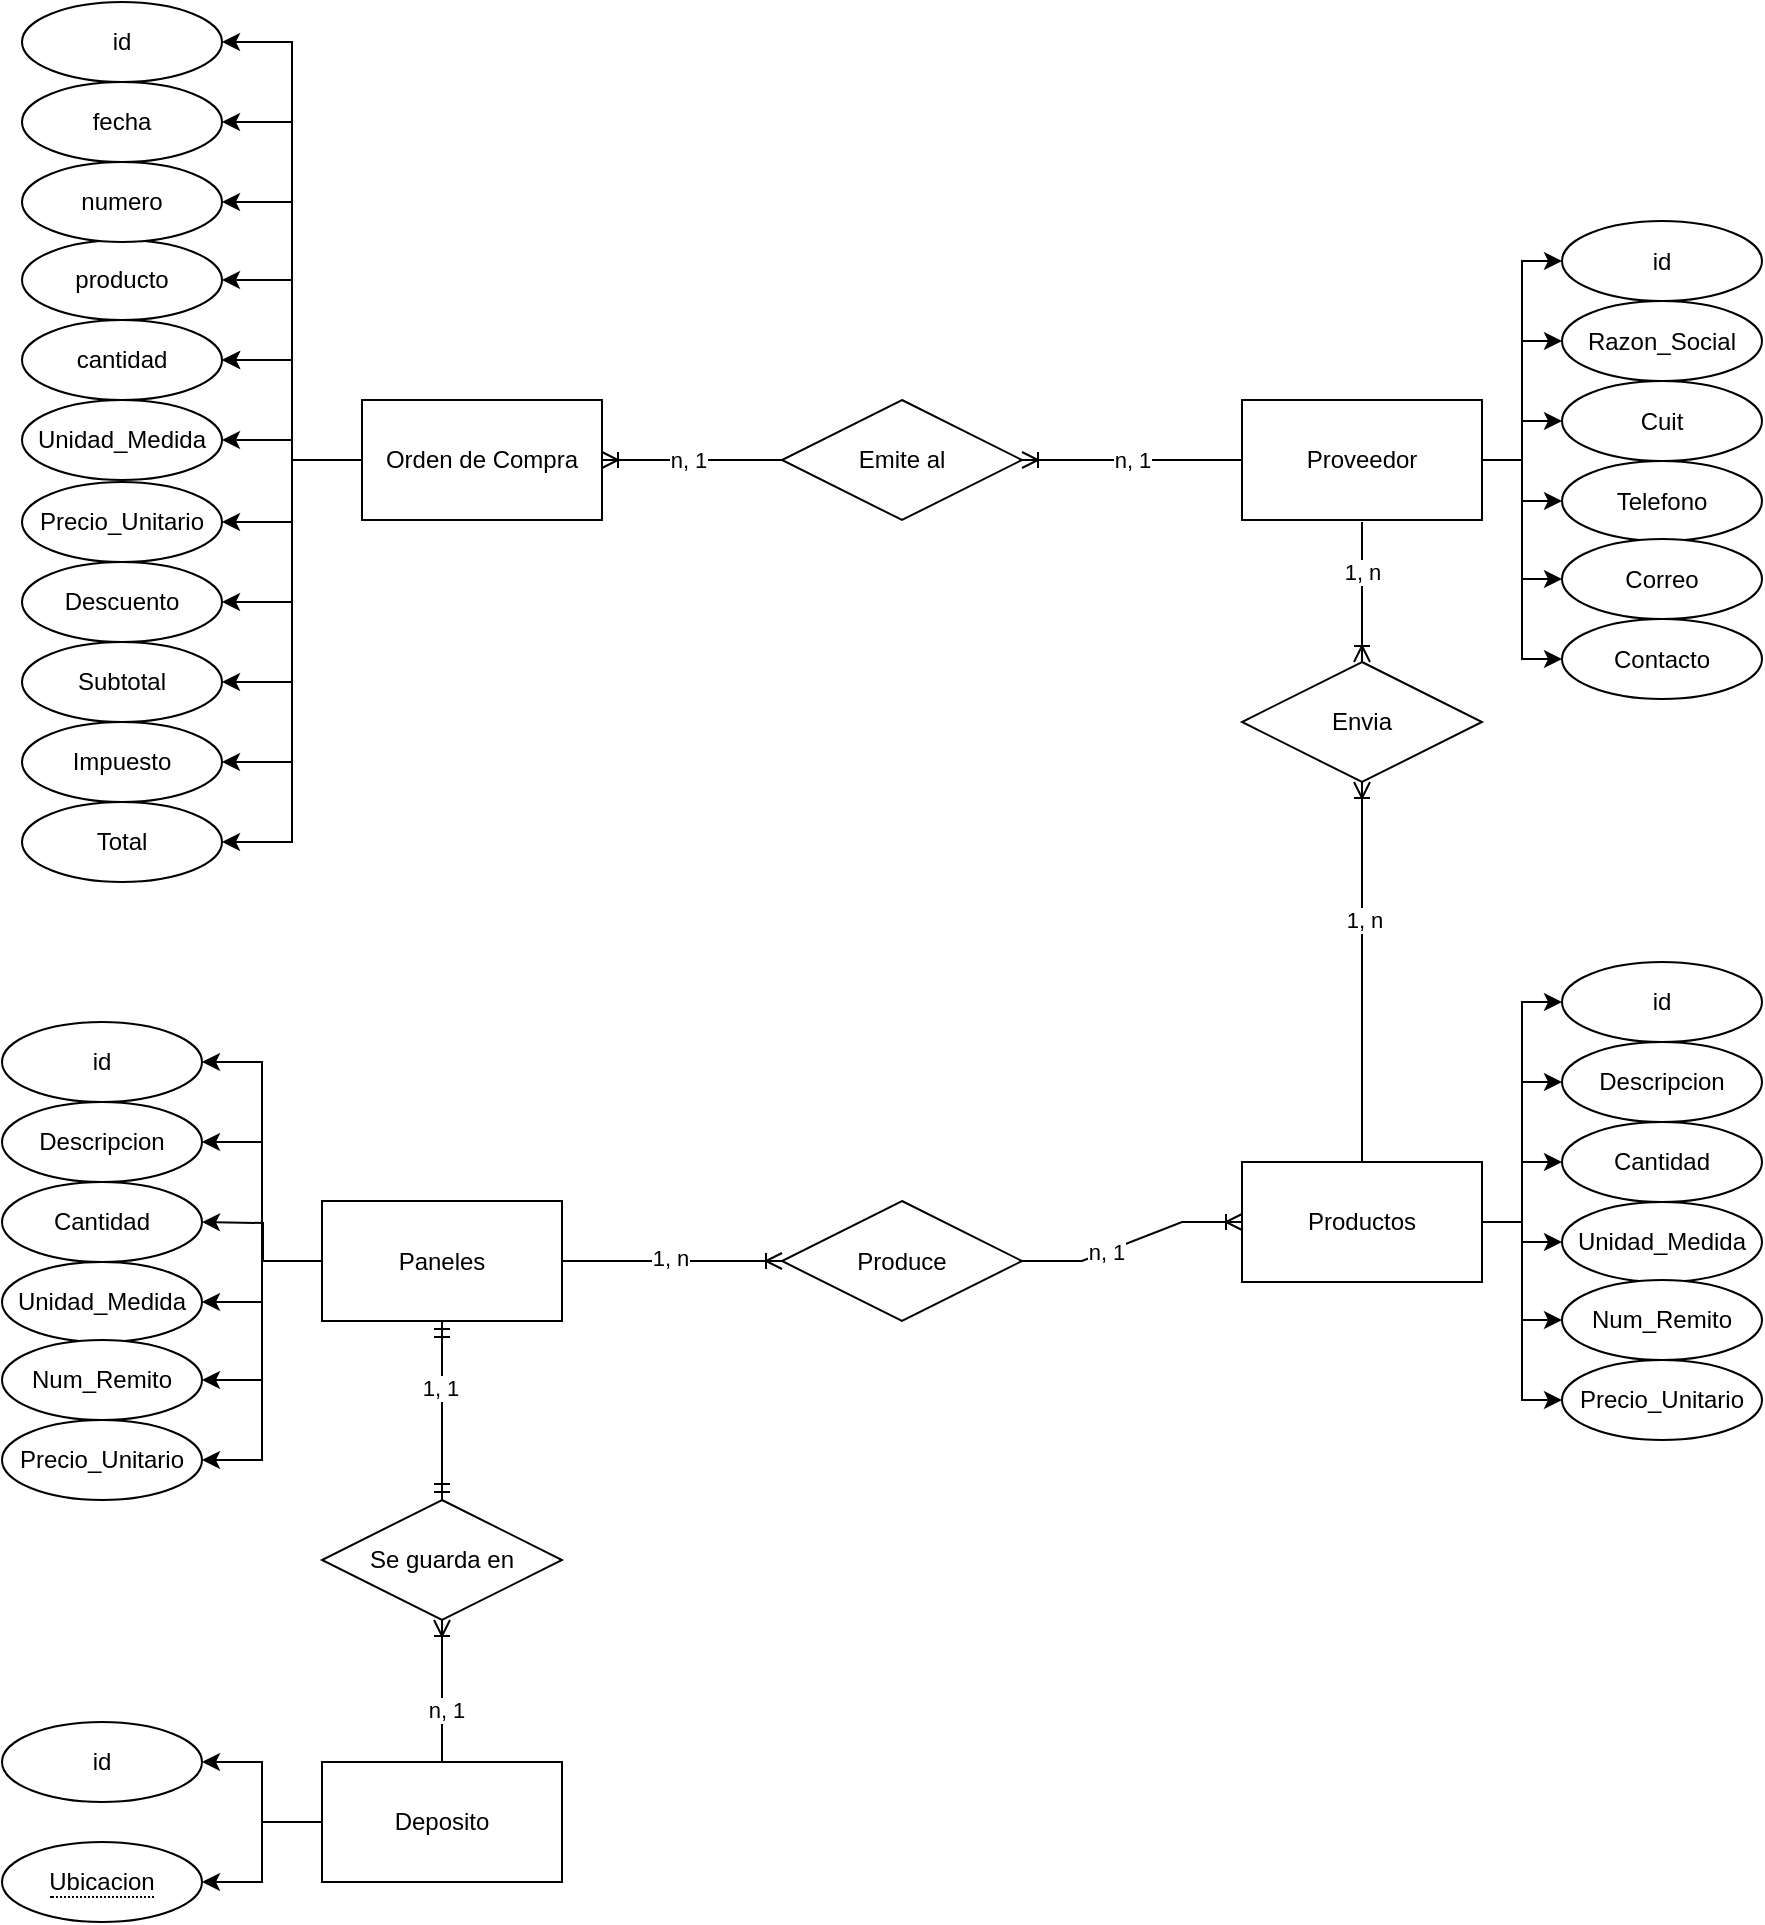 <mxfile version="20.7.4" type="github">
  <diagram id="R2lEEEUBdFMjLlhIrx00" name="Page-1">
    <mxGraphModel dx="1970" dy="1495" grid="1" gridSize="10" guides="1" tooltips="1" connect="1" arrows="1" fold="1" page="1" pageScale="1" pageWidth="850" pageHeight="1100" math="0" shadow="0" extFonts="Permanent Marker^https://fonts.googleapis.com/css?family=Permanent+Marker">
      <root>
        <mxCell id="0" />
        <mxCell id="1" parent="0" />
        <mxCell id="2aTZHR3uuoZx_ym8PjhI-18" value="" style="edgeStyle=orthogonalEdgeStyle;rounded=0;orthogonalLoop=1;jettySize=auto;html=1;" edge="1" parent="1" source="2aTZHR3uuoZx_ym8PjhI-1" target="2aTZHR3uuoZx_ym8PjhI-12">
          <mxGeometry relative="1" as="geometry" />
        </mxCell>
        <mxCell id="2aTZHR3uuoZx_ym8PjhI-20" value="" style="edgeStyle=orthogonalEdgeStyle;rounded=0;orthogonalLoop=1;jettySize=auto;html=1;" edge="1" parent="1" source="2aTZHR3uuoZx_ym8PjhI-1" target="2aTZHR3uuoZx_ym8PjhI-12">
          <mxGeometry relative="1" as="geometry" />
        </mxCell>
        <mxCell id="2aTZHR3uuoZx_ym8PjhI-21" style="edgeStyle=orthogonalEdgeStyle;rounded=0;orthogonalLoop=1;jettySize=auto;html=1;" edge="1" parent="1" source="2aTZHR3uuoZx_ym8PjhI-1" target="2aTZHR3uuoZx_ym8PjhI-11">
          <mxGeometry relative="1" as="geometry" />
        </mxCell>
        <mxCell id="2aTZHR3uuoZx_ym8PjhI-22" style="edgeStyle=orthogonalEdgeStyle;rounded=0;orthogonalLoop=1;jettySize=auto;html=1;" edge="1" parent="1" source="2aTZHR3uuoZx_ym8PjhI-1" target="2aTZHR3uuoZx_ym8PjhI-10">
          <mxGeometry relative="1" as="geometry" />
        </mxCell>
        <mxCell id="2aTZHR3uuoZx_ym8PjhI-23" style="edgeStyle=orthogonalEdgeStyle;rounded=0;orthogonalLoop=1;jettySize=auto;html=1;entryX=1;entryY=0.5;entryDx=0;entryDy=0;" edge="1" parent="1" source="2aTZHR3uuoZx_ym8PjhI-1" target="2aTZHR3uuoZx_ym8PjhI-9">
          <mxGeometry relative="1" as="geometry" />
        </mxCell>
        <mxCell id="2aTZHR3uuoZx_ym8PjhI-24" style="edgeStyle=orthogonalEdgeStyle;rounded=0;orthogonalLoop=1;jettySize=auto;html=1;entryX=1;entryY=0.5;entryDx=0;entryDy=0;" edge="1" parent="1" source="2aTZHR3uuoZx_ym8PjhI-1" target="2aTZHR3uuoZx_ym8PjhI-14">
          <mxGeometry relative="1" as="geometry" />
        </mxCell>
        <mxCell id="2aTZHR3uuoZx_ym8PjhI-25" style="edgeStyle=orthogonalEdgeStyle;rounded=0;orthogonalLoop=1;jettySize=auto;html=1;entryX=1;entryY=0.5;entryDx=0;entryDy=0;" edge="1" parent="1" source="2aTZHR3uuoZx_ym8PjhI-1" target="2aTZHR3uuoZx_ym8PjhI-15">
          <mxGeometry relative="1" as="geometry" />
        </mxCell>
        <mxCell id="2aTZHR3uuoZx_ym8PjhI-33" style="edgeStyle=orthogonalEdgeStyle;rounded=0;orthogonalLoop=1;jettySize=auto;html=1;entryX=1;entryY=0.5;entryDx=0;entryDy=0;" edge="1" parent="1" source="2aTZHR3uuoZx_ym8PjhI-1" target="2aTZHR3uuoZx_ym8PjhI-31">
          <mxGeometry relative="1" as="geometry" />
        </mxCell>
        <mxCell id="2aTZHR3uuoZx_ym8PjhI-34" style="edgeStyle=orthogonalEdgeStyle;rounded=0;orthogonalLoop=1;jettySize=auto;html=1;entryX=1;entryY=0.5;entryDx=0;entryDy=0;" edge="1" parent="1" source="2aTZHR3uuoZx_ym8PjhI-1" target="2aTZHR3uuoZx_ym8PjhI-28">
          <mxGeometry relative="1" as="geometry" />
        </mxCell>
        <mxCell id="2aTZHR3uuoZx_ym8PjhI-35" style="edgeStyle=orthogonalEdgeStyle;rounded=0;orthogonalLoop=1;jettySize=auto;html=1;entryX=1;entryY=0.5;entryDx=0;entryDy=0;" edge="1" parent="1" source="2aTZHR3uuoZx_ym8PjhI-1" target="2aTZHR3uuoZx_ym8PjhI-30">
          <mxGeometry relative="1" as="geometry" />
        </mxCell>
        <mxCell id="2aTZHR3uuoZx_ym8PjhI-36" style="edgeStyle=orthogonalEdgeStyle;rounded=0;orthogonalLoop=1;jettySize=auto;html=1;entryX=1;entryY=0.5;entryDx=0;entryDy=0;" edge="1" parent="1" source="2aTZHR3uuoZx_ym8PjhI-1" target="2aTZHR3uuoZx_ym8PjhI-32">
          <mxGeometry relative="1" as="geometry" />
        </mxCell>
        <mxCell id="2aTZHR3uuoZx_ym8PjhI-38" style="edgeStyle=orthogonalEdgeStyle;rounded=0;orthogonalLoop=1;jettySize=auto;html=1;entryX=1;entryY=0.5;entryDx=0;entryDy=0;" edge="1" parent="1" source="2aTZHR3uuoZx_ym8PjhI-1" target="2aTZHR3uuoZx_ym8PjhI-37">
          <mxGeometry relative="1" as="geometry" />
        </mxCell>
        <mxCell id="2aTZHR3uuoZx_ym8PjhI-1" value="Orden de Compra" style="rounded=0;whiteSpace=wrap;html=1;" vertex="1" parent="1">
          <mxGeometry x="150" y="109" width="120" height="60" as="geometry" />
        </mxCell>
        <mxCell id="2aTZHR3uuoZx_ym8PjhI-45" style="edgeStyle=orthogonalEdgeStyle;rounded=0;orthogonalLoop=1;jettySize=auto;html=1;entryX=0;entryY=0.5;entryDx=0;entryDy=0;" edge="1" parent="1" source="2aTZHR3uuoZx_ym8PjhI-6" target="2aTZHR3uuoZx_ym8PjhI-39">
          <mxGeometry relative="1" as="geometry" />
        </mxCell>
        <mxCell id="2aTZHR3uuoZx_ym8PjhI-46" style="edgeStyle=orthogonalEdgeStyle;rounded=0;orthogonalLoop=1;jettySize=auto;html=1;entryX=0;entryY=0.5;entryDx=0;entryDy=0;" edge="1" parent="1" source="2aTZHR3uuoZx_ym8PjhI-6" target="2aTZHR3uuoZx_ym8PjhI-40">
          <mxGeometry relative="1" as="geometry" />
        </mxCell>
        <mxCell id="2aTZHR3uuoZx_ym8PjhI-47" style="edgeStyle=orthogonalEdgeStyle;rounded=0;orthogonalLoop=1;jettySize=auto;html=1;" edge="1" parent="1" source="2aTZHR3uuoZx_ym8PjhI-6" target="2aTZHR3uuoZx_ym8PjhI-41">
          <mxGeometry relative="1" as="geometry" />
        </mxCell>
        <mxCell id="2aTZHR3uuoZx_ym8PjhI-48" style="edgeStyle=orthogonalEdgeStyle;rounded=0;orthogonalLoop=1;jettySize=auto;html=1;entryX=0;entryY=0.5;entryDx=0;entryDy=0;" edge="1" parent="1" source="2aTZHR3uuoZx_ym8PjhI-6" target="2aTZHR3uuoZx_ym8PjhI-42">
          <mxGeometry relative="1" as="geometry" />
        </mxCell>
        <mxCell id="2aTZHR3uuoZx_ym8PjhI-49" style="edgeStyle=orthogonalEdgeStyle;rounded=0;orthogonalLoop=1;jettySize=auto;html=1;entryX=0;entryY=0.5;entryDx=0;entryDy=0;" edge="1" parent="1" source="2aTZHR3uuoZx_ym8PjhI-6" target="2aTZHR3uuoZx_ym8PjhI-43">
          <mxGeometry relative="1" as="geometry" />
        </mxCell>
        <mxCell id="2aTZHR3uuoZx_ym8PjhI-50" style="edgeStyle=orthogonalEdgeStyle;rounded=0;orthogonalLoop=1;jettySize=auto;html=1;entryX=0;entryY=0.5;entryDx=0;entryDy=0;" edge="1" parent="1" source="2aTZHR3uuoZx_ym8PjhI-6" target="2aTZHR3uuoZx_ym8PjhI-44">
          <mxGeometry relative="1" as="geometry" />
        </mxCell>
        <mxCell id="2aTZHR3uuoZx_ym8PjhI-6" value="Proveedor" style="rounded=0;whiteSpace=wrap;html=1;" vertex="1" parent="1">
          <mxGeometry x="590" y="109" width="120" height="60" as="geometry" />
        </mxCell>
        <mxCell id="2aTZHR3uuoZx_ym8PjhI-58" style="edgeStyle=orthogonalEdgeStyle;rounded=0;orthogonalLoop=1;jettySize=auto;html=1;entryX=0;entryY=0.5;entryDx=0;entryDy=0;" edge="1" parent="1" source="2aTZHR3uuoZx_ym8PjhI-7" target="2aTZHR3uuoZx_ym8PjhI-52">
          <mxGeometry relative="1" as="geometry" />
        </mxCell>
        <mxCell id="2aTZHR3uuoZx_ym8PjhI-59" style="edgeStyle=orthogonalEdgeStyle;rounded=0;orthogonalLoop=1;jettySize=auto;html=1;entryX=0;entryY=0.5;entryDx=0;entryDy=0;" edge="1" parent="1" source="2aTZHR3uuoZx_ym8PjhI-7" target="2aTZHR3uuoZx_ym8PjhI-53">
          <mxGeometry relative="1" as="geometry" />
        </mxCell>
        <mxCell id="2aTZHR3uuoZx_ym8PjhI-60" style="edgeStyle=orthogonalEdgeStyle;rounded=0;orthogonalLoop=1;jettySize=auto;html=1;entryX=0;entryY=0.5;entryDx=0;entryDy=0;" edge="1" parent="1" source="2aTZHR3uuoZx_ym8PjhI-7" target="2aTZHR3uuoZx_ym8PjhI-54">
          <mxGeometry relative="1" as="geometry" />
        </mxCell>
        <mxCell id="2aTZHR3uuoZx_ym8PjhI-61" style="edgeStyle=orthogonalEdgeStyle;rounded=0;orthogonalLoop=1;jettySize=auto;html=1;entryX=0;entryY=0.5;entryDx=0;entryDy=0;" edge="1" parent="1" source="2aTZHR3uuoZx_ym8PjhI-7" target="2aTZHR3uuoZx_ym8PjhI-55">
          <mxGeometry relative="1" as="geometry" />
        </mxCell>
        <mxCell id="2aTZHR3uuoZx_ym8PjhI-62" style="edgeStyle=orthogonalEdgeStyle;rounded=0;orthogonalLoop=1;jettySize=auto;html=1;entryX=0;entryY=0.5;entryDx=0;entryDy=0;" edge="1" parent="1" source="2aTZHR3uuoZx_ym8PjhI-7" target="2aTZHR3uuoZx_ym8PjhI-56">
          <mxGeometry relative="1" as="geometry" />
        </mxCell>
        <mxCell id="2aTZHR3uuoZx_ym8PjhI-63" style="edgeStyle=orthogonalEdgeStyle;rounded=0;orthogonalLoop=1;jettySize=auto;html=1;entryX=0;entryY=0.5;entryDx=0;entryDy=0;" edge="1" parent="1" source="2aTZHR3uuoZx_ym8PjhI-7" target="2aTZHR3uuoZx_ym8PjhI-57">
          <mxGeometry relative="1" as="geometry" />
        </mxCell>
        <mxCell id="2aTZHR3uuoZx_ym8PjhI-7" value="Productos" style="rounded=0;whiteSpace=wrap;html=1;" vertex="1" parent="1">
          <mxGeometry x="590" y="490" width="120" height="60" as="geometry" />
        </mxCell>
        <mxCell id="2aTZHR3uuoZx_ym8PjhI-121" style="edgeStyle=orthogonalEdgeStyle;rounded=0;orthogonalLoop=1;jettySize=auto;html=1;entryX=1;entryY=0.5;entryDx=0;entryDy=0;" edge="1" parent="1" source="2aTZHR3uuoZx_ym8PjhI-8" target="2aTZHR3uuoZx_ym8PjhI-95">
          <mxGeometry relative="1" as="geometry" />
        </mxCell>
        <mxCell id="2aTZHR3uuoZx_ym8PjhI-122" style="edgeStyle=orthogonalEdgeStyle;rounded=0;orthogonalLoop=1;jettySize=auto;html=1;entryX=1;entryY=0.5;entryDx=0;entryDy=0;" edge="1" parent="1" source="2aTZHR3uuoZx_ym8PjhI-8" target="2aTZHR3uuoZx_ym8PjhI-96">
          <mxGeometry relative="1" as="geometry" />
        </mxCell>
        <mxCell id="2aTZHR3uuoZx_ym8PjhI-123" style="edgeStyle=orthogonalEdgeStyle;rounded=0;orthogonalLoop=1;jettySize=auto;html=1;" edge="1" parent="1" source="2aTZHR3uuoZx_ym8PjhI-8">
          <mxGeometry relative="1" as="geometry">
            <mxPoint x="70" y="520" as="targetPoint" />
          </mxGeometry>
        </mxCell>
        <mxCell id="2aTZHR3uuoZx_ym8PjhI-124" style="edgeStyle=orthogonalEdgeStyle;rounded=0;orthogonalLoop=1;jettySize=auto;html=1;entryX=1;entryY=0.5;entryDx=0;entryDy=0;" edge="1" parent="1" source="2aTZHR3uuoZx_ym8PjhI-8" target="2aTZHR3uuoZx_ym8PjhI-98">
          <mxGeometry relative="1" as="geometry" />
        </mxCell>
        <mxCell id="2aTZHR3uuoZx_ym8PjhI-125" style="edgeStyle=orthogonalEdgeStyle;rounded=0;orthogonalLoop=1;jettySize=auto;html=1;entryX=1;entryY=0.5;entryDx=0;entryDy=0;" edge="1" parent="1" source="2aTZHR3uuoZx_ym8PjhI-8" target="2aTZHR3uuoZx_ym8PjhI-99">
          <mxGeometry relative="1" as="geometry" />
        </mxCell>
        <mxCell id="2aTZHR3uuoZx_ym8PjhI-126" style="edgeStyle=orthogonalEdgeStyle;rounded=0;orthogonalLoop=1;jettySize=auto;html=1;entryX=1;entryY=0.5;entryDx=0;entryDy=0;" edge="1" parent="1" source="2aTZHR3uuoZx_ym8PjhI-8" target="2aTZHR3uuoZx_ym8PjhI-100">
          <mxGeometry relative="1" as="geometry" />
        </mxCell>
        <mxCell id="2aTZHR3uuoZx_ym8PjhI-8" value="Paneles" style="rounded=0;whiteSpace=wrap;html=1;" vertex="1" parent="1">
          <mxGeometry x="130" y="509.5" width="120" height="60" as="geometry" />
        </mxCell>
        <mxCell id="2aTZHR3uuoZx_ym8PjhI-9" value="Descuento" style="ellipse;whiteSpace=wrap;html=1;align=center;" vertex="1" parent="1">
          <mxGeometry x="-20" y="190" width="100" height="40" as="geometry" />
        </mxCell>
        <mxCell id="2aTZHR3uuoZx_ym8PjhI-10" value="Precio_Unitario" style="ellipse;whiteSpace=wrap;html=1;align=center;" vertex="1" parent="1">
          <mxGeometry x="-20" y="150" width="100" height="40" as="geometry" />
        </mxCell>
        <mxCell id="2aTZHR3uuoZx_ym8PjhI-11" value="Unidad_Medida" style="ellipse;whiteSpace=wrap;html=1;align=center;" vertex="1" parent="1">
          <mxGeometry x="-20" y="109" width="100" height="40" as="geometry" />
        </mxCell>
        <mxCell id="2aTZHR3uuoZx_ym8PjhI-12" value="cantidad" style="ellipse;whiteSpace=wrap;html=1;align=center;" vertex="1" parent="1">
          <mxGeometry x="-20" y="69" width="100" height="40" as="geometry" />
        </mxCell>
        <mxCell id="2aTZHR3uuoZx_ym8PjhI-13" value="Emite al" style="shape=rhombus;perimeter=rhombusPerimeter;whiteSpace=wrap;html=1;align=center;" vertex="1" parent="1">
          <mxGeometry x="360" y="109" width="120" height="60" as="geometry" />
        </mxCell>
        <mxCell id="2aTZHR3uuoZx_ym8PjhI-14" value="Subtotal" style="ellipse;whiteSpace=wrap;html=1;align=center;" vertex="1" parent="1">
          <mxGeometry x="-20" y="230" width="100" height="40" as="geometry" />
        </mxCell>
        <mxCell id="2aTZHR3uuoZx_ym8PjhI-15" value="producto" style="ellipse;whiteSpace=wrap;html=1;align=center;" vertex="1" parent="1">
          <mxGeometry x="-20" y="29" width="100" height="40" as="geometry" />
        </mxCell>
        <mxCell id="2aTZHR3uuoZx_ym8PjhI-28" value="numero" style="ellipse;whiteSpace=wrap;html=1;align=center;" vertex="1" parent="1">
          <mxGeometry x="-20" y="-10" width="100" height="40" as="geometry" />
        </mxCell>
        <mxCell id="2aTZHR3uuoZx_ym8PjhI-30" value="fecha" style="ellipse;whiteSpace=wrap;html=1;align=center;" vertex="1" parent="1">
          <mxGeometry x="-20" y="-50" width="100" height="40" as="geometry" />
        </mxCell>
        <mxCell id="2aTZHR3uuoZx_ym8PjhI-31" value="Impuesto" style="ellipse;whiteSpace=wrap;html=1;align=center;" vertex="1" parent="1">
          <mxGeometry x="-20" y="270" width="100" height="40" as="geometry" />
        </mxCell>
        <mxCell id="2aTZHR3uuoZx_ym8PjhI-32" value="id" style="ellipse;whiteSpace=wrap;html=1;align=center;" vertex="1" parent="1">
          <mxGeometry x="-20" y="-90" width="100" height="40" as="geometry" />
        </mxCell>
        <mxCell id="2aTZHR3uuoZx_ym8PjhI-37" value="Total" style="ellipse;whiteSpace=wrap;html=1;align=center;" vertex="1" parent="1">
          <mxGeometry x="-20" y="310" width="100" height="40" as="geometry" />
        </mxCell>
        <mxCell id="2aTZHR3uuoZx_ym8PjhI-39" value="id" style="ellipse;whiteSpace=wrap;html=1;align=center;" vertex="1" parent="1">
          <mxGeometry x="750" y="19.5" width="100" height="40" as="geometry" />
        </mxCell>
        <mxCell id="2aTZHR3uuoZx_ym8PjhI-40" value="Razon_Social" style="ellipse;whiteSpace=wrap;html=1;align=center;" vertex="1" parent="1">
          <mxGeometry x="750" y="59.5" width="100" height="40" as="geometry" />
        </mxCell>
        <mxCell id="2aTZHR3uuoZx_ym8PjhI-41" value="Cuit" style="ellipse;whiteSpace=wrap;html=1;align=center;" vertex="1" parent="1">
          <mxGeometry x="750" y="99.5" width="100" height="40" as="geometry" />
        </mxCell>
        <mxCell id="2aTZHR3uuoZx_ym8PjhI-42" value="Telefono" style="ellipse;whiteSpace=wrap;html=1;align=center;" vertex="1" parent="1">
          <mxGeometry x="750" y="139.5" width="100" height="40" as="geometry" />
        </mxCell>
        <mxCell id="2aTZHR3uuoZx_ym8PjhI-43" value="Correo" style="ellipse;whiteSpace=wrap;html=1;align=center;" vertex="1" parent="1">
          <mxGeometry x="750" y="178.5" width="100" height="40" as="geometry" />
        </mxCell>
        <mxCell id="2aTZHR3uuoZx_ym8PjhI-44" value="Contacto" style="ellipse;whiteSpace=wrap;html=1;align=center;" vertex="1" parent="1">
          <mxGeometry x="750" y="218.5" width="100" height="40" as="geometry" />
        </mxCell>
        <mxCell id="2aTZHR3uuoZx_ym8PjhI-51" value="Envia" style="shape=rhombus;perimeter=rhombusPerimeter;whiteSpace=wrap;html=1;align=center;" vertex="1" parent="1">
          <mxGeometry x="590" y="240" width="120" height="60" as="geometry" />
        </mxCell>
        <mxCell id="2aTZHR3uuoZx_ym8PjhI-74" value="" style="edgeStyle=entityRelationEdgeStyle;fontSize=12;html=1;endArrow=ERoneToMany;rounded=0;exitX=0;exitY=0.5;exitDx=0;exitDy=0;entryX=1;entryY=0.5;entryDx=0;entryDy=0;" edge="1" parent="1" source="2aTZHR3uuoZx_ym8PjhI-6" target="2aTZHR3uuoZx_ym8PjhI-13">
          <mxGeometry width="100" height="100" relative="1" as="geometry">
            <mxPoint x="470" y="220" as="sourcePoint" />
            <mxPoint x="570" y="120" as="targetPoint" />
          </mxGeometry>
        </mxCell>
        <mxCell id="2aTZHR3uuoZx_ym8PjhI-78" value="n, 1" style="edgeLabel;html=1;align=center;verticalAlign=middle;resizable=0;points=[];" vertex="1" connectable="0" parent="2aTZHR3uuoZx_ym8PjhI-74">
          <mxGeometry relative="1" as="geometry">
            <mxPoint as="offset" />
          </mxGeometry>
        </mxCell>
        <mxCell id="2aTZHR3uuoZx_ym8PjhI-79" value="" style="edgeStyle=entityRelationEdgeStyle;fontSize=12;html=1;endArrow=ERoneToMany;rounded=0;exitX=0;exitY=0.5;exitDx=0;exitDy=0;entryX=1;entryY=0.5;entryDx=0;entryDy=0;" edge="1" parent="1" source="2aTZHR3uuoZx_ym8PjhI-13" target="2aTZHR3uuoZx_ym8PjhI-1">
          <mxGeometry width="100" height="100" relative="1" as="geometry">
            <mxPoint x="470" y="300" as="sourcePoint" />
            <mxPoint x="320" y="190" as="targetPoint" />
          </mxGeometry>
        </mxCell>
        <mxCell id="2aTZHR3uuoZx_ym8PjhI-80" value="n, 1" style="edgeLabel;html=1;align=center;verticalAlign=middle;resizable=0;points=[];" vertex="1" connectable="0" parent="2aTZHR3uuoZx_ym8PjhI-79">
          <mxGeometry x="0.044" relative="1" as="geometry">
            <mxPoint as="offset" />
          </mxGeometry>
        </mxCell>
        <mxCell id="2aTZHR3uuoZx_ym8PjhI-81" value="" style="fontSize=12;html=1;endArrow=ERoneToMany;rounded=0;entryX=0.5;entryY=0;entryDx=0;entryDy=0;" edge="1" parent="1" target="2aTZHR3uuoZx_ym8PjhI-51">
          <mxGeometry width="100" height="100" relative="1" as="geometry">
            <mxPoint x="650" y="170" as="sourcePoint" />
            <mxPoint x="570" y="270" as="targetPoint" />
          </mxGeometry>
        </mxCell>
        <mxCell id="2aTZHR3uuoZx_ym8PjhI-82" value="1, n" style="edgeLabel;html=1;align=center;verticalAlign=middle;resizable=0;points=[];" vertex="1" connectable="0" parent="2aTZHR3uuoZx_ym8PjhI-81">
          <mxGeometry x="-0.286" relative="1" as="geometry">
            <mxPoint as="offset" />
          </mxGeometry>
        </mxCell>
        <mxCell id="2aTZHR3uuoZx_ym8PjhI-83" value="" style="fontSize=12;html=1;endArrow=ERoneToMany;rounded=0;exitX=0.5;exitY=0;exitDx=0;exitDy=0;entryX=0.5;entryY=1;entryDx=0;entryDy=0;" edge="1" parent="1" source="2aTZHR3uuoZx_ym8PjhI-7" target="2aTZHR3uuoZx_ym8PjhI-51">
          <mxGeometry width="100" height="100" relative="1" as="geometry">
            <mxPoint x="470" y="370" as="sourcePoint" />
            <mxPoint x="570" y="270" as="targetPoint" />
          </mxGeometry>
        </mxCell>
        <mxCell id="2aTZHR3uuoZx_ym8PjhI-84" value="1, n" style="edgeLabel;html=1;align=center;verticalAlign=middle;resizable=0;points=[];" vertex="1" connectable="0" parent="2aTZHR3uuoZx_ym8PjhI-83">
          <mxGeometry x="0.273" y="-1" relative="1" as="geometry">
            <mxPoint as="offset" />
          </mxGeometry>
        </mxCell>
        <mxCell id="2aTZHR3uuoZx_ym8PjhI-90" value="Produce" style="shape=rhombus;perimeter=rhombusPerimeter;whiteSpace=wrap;html=1;align=center;" vertex="1" parent="1">
          <mxGeometry x="360" y="509.5" width="120" height="60" as="geometry" />
        </mxCell>
        <mxCell id="2aTZHR3uuoZx_ym8PjhI-91" value="" style="edgeStyle=entityRelationEdgeStyle;fontSize=12;html=1;endArrow=ERoneToMany;rounded=0;entryX=0;entryY=0.5;entryDx=0;entryDy=0;exitX=1;exitY=0.5;exitDx=0;exitDy=0;" edge="1" parent="1" source="2aTZHR3uuoZx_ym8PjhI-90" target="2aTZHR3uuoZx_ym8PjhI-7">
          <mxGeometry width="100" height="100" relative="1" as="geometry">
            <mxPoint x="420" y="500" as="sourcePoint" />
            <mxPoint x="520" y="400" as="targetPoint" />
          </mxGeometry>
        </mxCell>
        <mxCell id="2aTZHR3uuoZx_ym8PjhI-92" value="n, 1" style="edgeLabel;html=1;align=center;verticalAlign=middle;resizable=0;points=[];" vertex="1" connectable="0" parent="2aTZHR3uuoZx_ym8PjhI-91">
          <mxGeometry x="-0.24" relative="1" as="geometry">
            <mxPoint as="offset" />
          </mxGeometry>
        </mxCell>
        <mxCell id="2aTZHR3uuoZx_ym8PjhI-93" value="" style="edgeStyle=entityRelationEdgeStyle;fontSize=12;html=1;endArrow=ERoneToMany;rounded=0;exitX=1;exitY=0.5;exitDx=0;exitDy=0;entryX=0;entryY=0.5;entryDx=0;entryDy=0;" edge="1" parent="1" source="2aTZHR3uuoZx_ym8PjhI-8" target="2aTZHR3uuoZx_ym8PjhI-90">
          <mxGeometry width="100" height="100" relative="1" as="geometry">
            <mxPoint x="420" y="500" as="sourcePoint" />
            <mxPoint x="520" y="400" as="targetPoint" />
          </mxGeometry>
        </mxCell>
        <mxCell id="2aTZHR3uuoZx_ym8PjhI-94" value="1, n" style="edgeLabel;html=1;align=center;verticalAlign=middle;resizable=0;points=[];" vertex="1" connectable="0" parent="2aTZHR3uuoZx_ym8PjhI-93">
          <mxGeometry x="-0.017" y="2" relative="1" as="geometry">
            <mxPoint as="offset" />
          </mxGeometry>
        </mxCell>
        <mxCell id="2aTZHR3uuoZx_ym8PjhI-106" value="" style="group" vertex="1" connectable="0" parent="1">
          <mxGeometry x="-30" y="420" width="100" height="239" as="geometry" />
        </mxCell>
        <mxCell id="2aTZHR3uuoZx_ym8PjhI-95" value="id" style="ellipse;whiteSpace=wrap;html=1;align=center;" vertex="1" parent="2aTZHR3uuoZx_ym8PjhI-106">
          <mxGeometry width="100" height="40" as="geometry" />
        </mxCell>
        <mxCell id="2aTZHR3uuoZx_ym8PjhI-96" value="Descripcion" style="ellipse;whiteSpace=wrap;html=1;align=center;" vertex="1" parent="2aTZHR3uuoZx_ym8PjhI-106">
          <mxGeometry y="40" width="100" height="40" as="geometry" />
        </mxCell>
        <mxCell id="2aTZHR3uuoZx_ym8PjhI-97" value="Cantidad" style="ellipse;whiteSpace=wrap;html=1;align=center;" vertex="1" parent="2aTZHR3uuoZx_ym8PjhI-106">
          <mxGeometry y="80" width="100" height="40" as="geometry" />
        </mxCell>
        <mxCell id="2aTZHR3uuoZx_ym8PjhI-98" value="Unidad_Medida" style="ellipse;whiteSpace=wrap;html=1;align=center;" vertex="1" parent="2aTZHR3uuoZx_ym8PjhI-106">
          <mxGeometry y="120" width="100" height="40" as="geometry" />
        </mxCell>
        <mxCell id="2aTZHR3uuoZx_ym8PjhI-99" value="Num_Remito" style="ellipse;whiteSpace=wrap;html=1;align=center;" vertex="1" parent="2aTZHR3uuoZx_ym8PjhI-106">
          <mxGeometry y="159" width="100" height="40" as="geometry" />
        </mxCell>
        <mxCell id="2aTZHR3uuoZx_ym8PjhI-100" value="Precio_Unitario" style="ellipse;whiteSpace=wrap;html=1;align=center;" vertex="1" parent="2aTZHR3uuoZx_ym8PjhI-106">
          <mxGeometry y="199" width="100" height="40" as="geometry" />
        </mxCell>
        <mxCell id="2aTZHR3uuoZx_ym8PjhI-107" value="" style="group" vertex="1" connectable="0" parent="1">
          <mxGeometry x="750" y="390" width="100" height="239" as="geometry" />
        </mxCell>
        <mxCell id="2aTZHR3uuoZx_ym8PjhI-52" value="id" style="ellipse;whiteSpace=wrap;html=1;align=center;" vertex="1" parent="2aTZHR3uuoZx_ym8PjhI-107">
          <mxGeometry width="100" height="40" as="geometry" />
        </mxCell>
        <mxCell id="2aTZHR3uuoZx_ym8PjhI-53" value="Descripcion" style="ellipse;whiteSpace=wrap;html=1;align=center;" vertex="1" parent="2aTZHR3uuoZx_ym8PjhI-107">
          <mxGeometry y="40" width="100" height="40" as="geometry" />
        </mxCell>
        <mxCell id="2aTZHR3uuoZx_ym8PjhI-54" value="Cantidad" style="ellipse;whiteSpace=wrap;html=1;align=center;" vertex="1" parent="2aTZHR3uuoZx_ym8PjhI-107">
          <mxGeometry y="80" width="100" height="40" as="geometry" />
        </mxCell>
        <mxCell id="2aTZHR3uuoZx_ym8PjhI-55" value="Unidad_Medida" style="ellipse;whiteSpace=wrap;html=1;align=center;" vertex="1" parent="2aTZHR3uuoZx_ym8PjhI-107">
          <mxGeometry y="120" width="100" height="40" as="geometry" />
        </mxCell>
        <mxCell id="2aTZHR3uuoZx_ym8PjhI-56" value="Num_Remito" style="ellipse;whiteSpace=wrap;html=1;align=center;" vertex="1" parent="2aTZHR3uuoZx_ym8PjhI-107">
          <mxGeometry y="159" width="100" height="40" as="geometry" />
        </mxCell>
        <mxCell id="2aTZHR3uuoZx_ym8PjhI-57" value="Precio_Unitario" style="ellipse;whiteSpace=wrap;html=1;align=center;" vertex="1" parent="2aTZHR3uuoZx_ym8PjhI-107">
          <mxGeometry y="199" width="100" height="40" as="geometry" />
        </mxCell>
        <mxCell id="2aTZHR3uuoZx_ym8PjhI-127" value="" style="group" vertex="1" connectable="0" parent="1">
          <mxGeometry x="-30" y="770" width="280" height="100" as="geometry" />
        </mxCell>
        <mxCell id="2aTZHR3uuoZx_ym8PjhI-85" value="Deposito" style="rounded=0;whiteSpace=wrap;html=1;" vertex="1" parent="2aTZHR3uuoZx_ym8PjhI-127">
          <mxGeometry x="160" y="20" width="120" height="60" as="geometry" />
        </mxCell>
        <mxCell id="2aTZHR3uuoZx_ym8PjhI-116" value="id" style="ellipse;whiteSpace=wrap;html=1;align=center;" vertex="1" parent="2aTZHR3uuoZx_ym8PjhI-127">
          <mxGeometry width="100" height="40" as="geometry" />
        </mxCell>
        <mxCell id="2aTZHR3uuoZx_ym8PjhI-120" style="edgeStyle=orthogonalEdgeStyle;rounded=0;orthogonalLoop=1;jettySize=auto;html=1;entryX=1;entryY=0.5;entryDx=0;entryDy=0;" edge="1" parent="2aTZHR3uuoZx_ym8PjhI-127" source="2aTZHR3uuoZx_ym8PjhI-85" target="2aTZHR3uuoZx_ym8PjhI-116">
          <mxGeometry relative="1" as="geometry" />
        </mxCell>
        <mxCell id="2aTZHR3uuoZx_ym8PjhI-117" value="&lt;span style=&quot;border-bottom: 1px dotted&quot;&gt;Ubicacion&lt;/span&gt;" style="ellipse;whiteSpace=wrap;html=1;align=center;" vertex="1" parent="2aTZHR3uuoZx_ym8PjhI-127">
          <mxGeometry y="60" width="100" height="40" as="geometry" />
        </mxCell>
        <mxCell id="2aTZHR3uuoZx_ym8PjhI-119" style="edgeStyle=orthogonalEdgeStyle;rounded=0;orthogonalLoop=1;jettySize=auto;html=1;entryX=1;entryY=0.5;entryDx=0;entryDy=0;" edge="1" parent="2aTZHR3uuoZx_ym8PjhI-127" source="2aTZHR3uuoZx_ym8PjhI-85" target="2aTZHR3uuoZx_ym8PjhI-117">
          <mxGeometry relative="1" as="geometry" />
        </mxCell>
        <mxCell id="2aTZHR3uuoZx_ym8PjhI-128" value="Se guarda en" style="shape=rhombus;perimeter=rhombusPerimeter;whiteSpace=wrap;html=1;align=center;" vertex="1" parent="1">
          <mxGeometry x="130" y="659" width="120" height="60" as="geometry" />
        </mxCell>
        <mxCell id="2aTZHR3uuoZx_ym8PjhI-129" value="" style="fontSize=12;html=1;endArrow=ERmandOne;startArrow=ERmandOne;rounded=0;exitX=0.5;exitY=0;exitDx=0;exitDy=0;entryX=0.5;entryY=1;entryDx=0;entryDy=0;" edge="1" parent="1" source="2aTZHR3uuoZx_ym8PjhI-128" target="2aTZHR3uuoZx_ym8PjhI-8">
          <mxGeometry width="100" height="100" relative="1" as="geometry">
            <mxPoint x="380" y="700" as="sourcePoint" />
            <mxPoint x="480" y="600" as="targetPoint" />
          </mxGeometry>
        </mxCell>
        <mxCell id="2aTZHR3uuoZx_ym8PjhI-130" value="1, 1" style="edgeLabel;html=1;align=center;verticalAlign=middle;resizable=0;points=[];" vertex="1" connectable="0" parent="2aTZHR3uuoZx_ym8PjhI-129">
          <mxGeometry x="0.251" y="1" relative="1" as="geometry">
            <mxPoint as="offset" />
          </mxGeometry>
        </mxCell>
        <mxCell id="2aTZHR3uuoZx_ym8PjhI-131" value="" style="fontSize=12;html=1;endArrow=ERoneToMany;rounded=0;entryX=0.5;entryY=1;entryDx=0;entryDy=0;exitX=0.5;exitY=0;exitDx=0;exitDy=0;" edge="1" parent="1" source="2aTZHR3uuoZx_ym8PjhI-85" target="2aTZHR3uuoZx_ym8PjhI-128">
          <mxGeometry width="100" height="100" relative="1" as="geometry">
            <mxPoint x="380" y="700" as="sourcePoint" />
            <mxPoint x="480" y="600" as="targetPoint" />
          </mxGeometry>
        </mxCell>
        <mxCell id="2aTZHR3uuoZx_ym8PjhI-133" value="n, 1" style="edgeLabel;html=1;align=center;verticalAlign=middle;resizable=0;points=[];" vertex="1" connectable="0" parent="2aTZHR3uuoZx_ym8PjhI-131">
          <mxGeometry x="-0.268" y="-2" relative="1" as="geometry">
            <mxPoint as="offset" />
          </mxGeometry>
        </mxCell>
      </root>
    </mxGraphModel>
  </diagram>
</mxfile>
